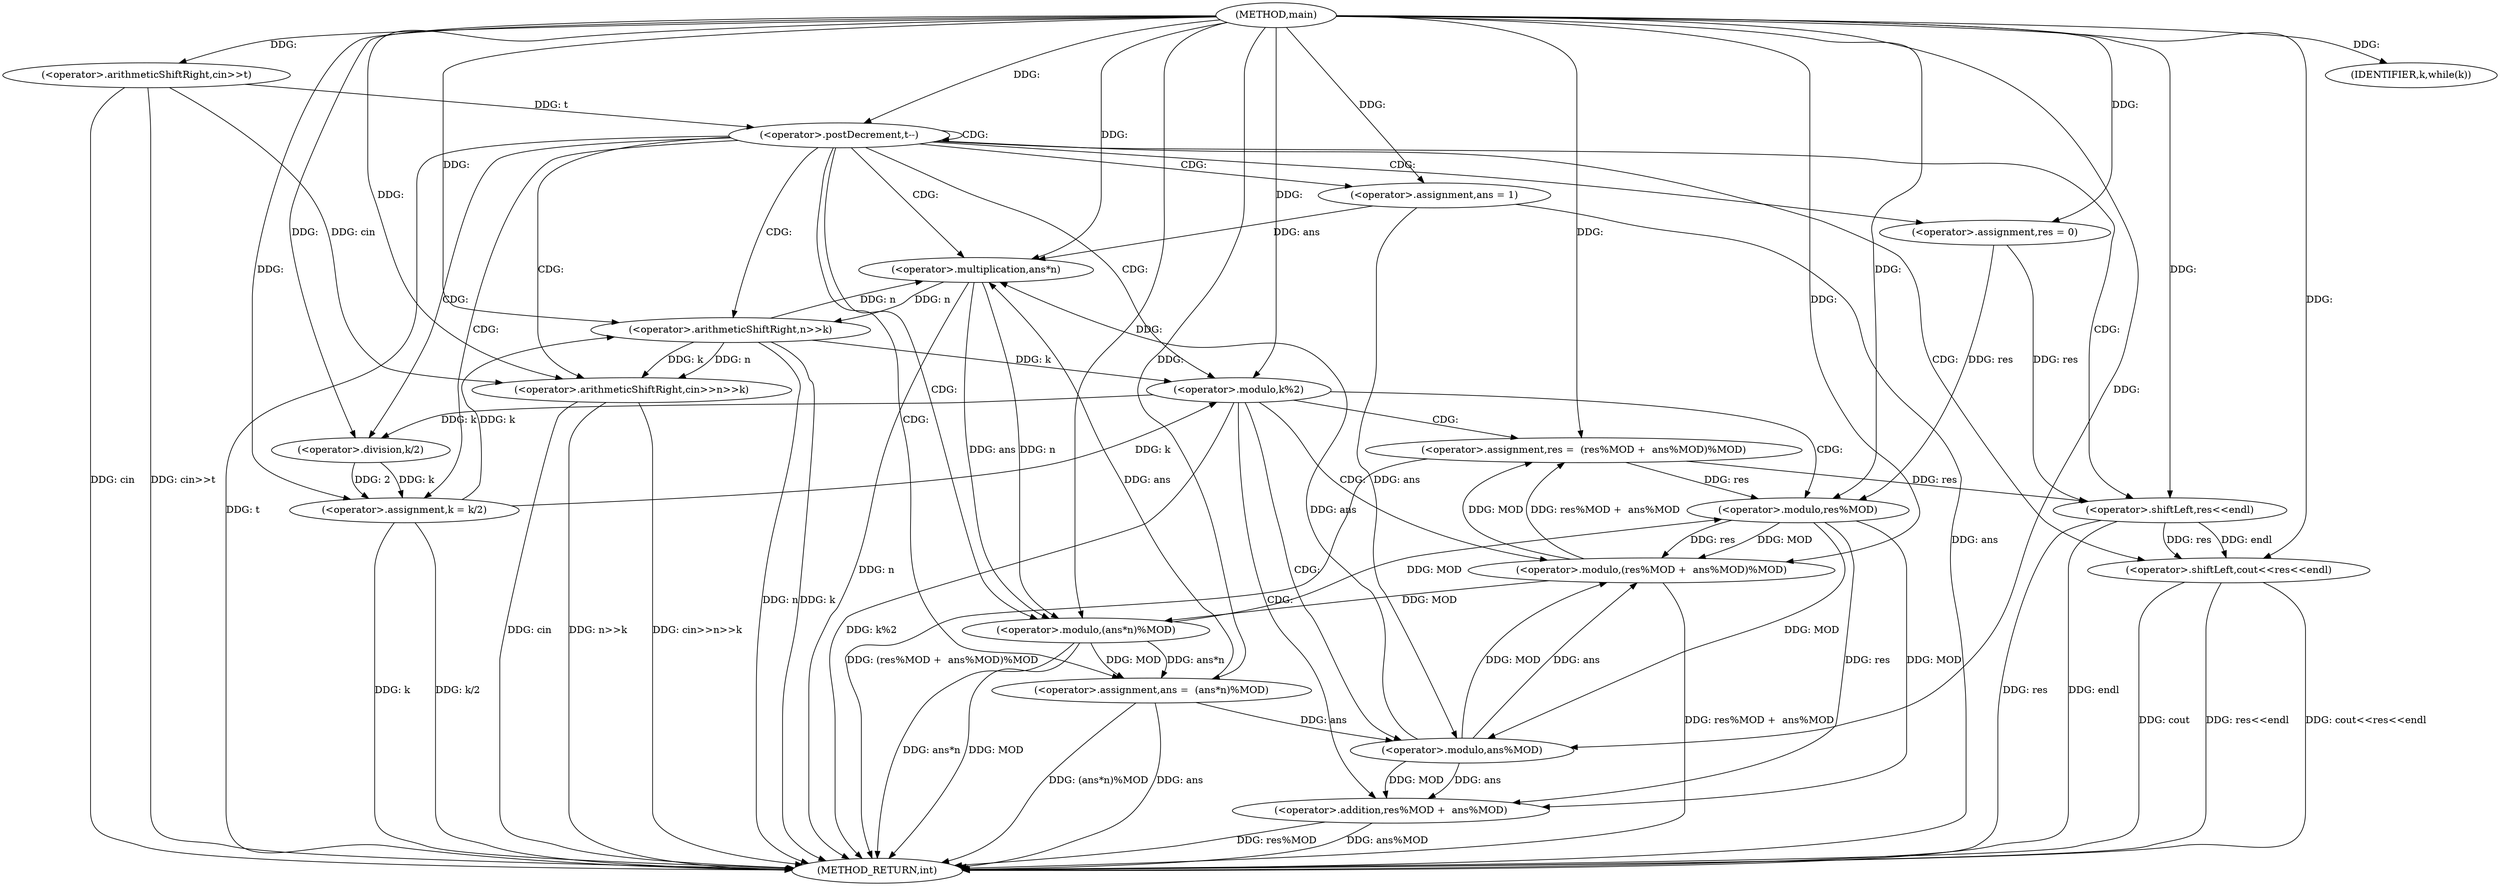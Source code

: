 digraph "main" {  
"1000101" [label = "(METHOD,main)" ]
"1000162" [label = "(METHOD_RETURN,int)" ]
"1000104" [label = "(<operator>.arithmeticShiftRight,cin>>t)" ]
"1000108" [label = "(<operator>.postDecrement,t--)" ]
"1000113" [label = "(<operator>.arithmeticShiftRight,cin>>n>>k)" ]
"1000119" [label = "(<operator>.assignment,ans = 1)" ]
"1000123" [label = "(<operator>.assignment,res = 0)" ]
"1000157" [label = "(<operator>.shiftLeft,cout<<res<<endl)" ]
"1000127" [label = "(IDENTIFIER,k,while(k))" ]
"1000115" [label = "(<operator>.arithmeticShiftRight,n>>k)" ]
"1000145" [label = "(<operator>.assignment,ans =  (ans*n)%MOD)" ]
"1000152" [label = "(<operator>.assignment,k = k/2)" ]
"1000159" [label = "(<operator>.shiftLeft,res<<endl)" ]
"1000130" [label = "(<operator>.modulo,k%2)" ]
"1000134" [label = "(<operator>.assignment,res =  (res%MOD +  ans%MOD)%MOD)" ]
"1000147" [label = "(<operator>.modulo,(ans*n)%MOD)" ]
"1000154" [label = "(<operator>.division,k/2)" ]
"1000148" [label = "(<operator>.multiplication,ans*n)" ]
"1000136" [label = "(<operator>.modulo,(res%MOD +  ans%MOD)%MOD)" ]
"1000137" [label = "(<operator>.addition,res%MOD +  ans%MOD)" ]
"1000138" [label = "(<operator>.modulo,res%MOD)" ]
"1000141" [label = "(<operator>.modulo,ans%MOD)" ]
  "1000104" -> "1000162"  [ label = "DDG: cin"] 
  "1000104" -> "1000162"  [ label = "DDG: cin>>t"] 
  "1000108" -> "1000162"  [ label = "DDG: t"] 
  "1000113" -> "1000162"  [ label = "DDG: cin"] 
  "1000115" -> "1000162"  [ label = "DDG: n"] 
  "1000115" -> "1000162"  [ label = "DDG: k"] 
  "1000113" -> "1000162"  [ label = "DDG: n>>k"] 
  "1000113" -> "1000162"  [ label = "DDG: cin>>n>>k"] 
  "1000119" -> "1000162"  [ label = "DDG: ans"] 
  "1000159" -> "1000162"  [ label = "DDG: res"] 
  "1000157" -> "1000162"  [ label = "DDG: res<<endl"] 
  "1000157" -> "1000162"  [ label = "DDG: cout<<res<<endl"] 
  "1000130" -> "1000162"  [ label = "DDG: k%2"] 
  "1000137" -> "1000162"  [ label = "DDG: res%MOD"] 
  "1000137" -> "1000162"  [ label = "DDG: ans%MOD"] 
  "1000136" -> "1000162"  [ label = "DDG: res%MOD +  ans%MOD"] 
  "1000134" -> "1000162"  [ label = "DDG: (res%MOD +  ans%MOD)%MOD"] 
  "1000145" -> "1000162"  [ label = "DDG: ans"] 
  "1000148" -> "1000162"  [ label = "DDG: n"] 
  "1000147" -> "1000162"  [ label = "DDG: ans*n"] 
  "1000147" -> "1000162"  [ label = "DDG: MOD"] 
  "1000145" -> "1000162"  [ label = "DDG: (ans*n)%MOD"] 
  "1000152" -> "1000162"  [ label = "DDG: k"] 
  "1000152" -> "1000162"  [ label = "DDG: k/2"] 
  "1000159" -> "1000162"  [ label = "DDG: endl"] 
  "1000157" -> "1000162"  [ label = "DDG: cout"] 
  "1000101" -> "1000104"  [ label = "DDG: "] 
  "1000104" -> "1000108"  [ label = "DDG: t"] 
  "1000101" -> "1000108"  [ label = "DDG: "] 
  "1000101" -> "1000119"  [ label = "DDG: "] 
  "1000101" -> "1000123"  [ label = "DDG: "] 
  "1000104" -> "1000113"  [ label = "DDG: cin"] 
  "1000101" -> "1000113"  [ label = "DDG: "] 
  "1000115" -> "1000113"  [ label = "DDG: k"] 
  "1000115" -> "1000113"  [ label = "DDG: n"] 
  "1000101" -> "1000127"  [ label = "DDG: "] 
  "1000101" -> "1000157"  [ label = "DDG: "] 
  "1000159" -> "1000157"  [ label = "DDG: endl"] 
  "1000159" -> "1000157"  [ label = "DDG: res"] 
  "1000148" -> "1000115"  [ label = "DDG: n"] 
  "1000101" -> "1000115"  [ label = "DDG: "] 
  "1000152" -> "1000115"  [ label = "DDG: k"] 
  "1000147" -> "1000145"  [ label = "DDG: ans*n"] 
  "1000147" -> "1000145"  [ label = "DDG: MOD"] 
  "1000154" -> "1000152"  [ label = "DDG: k"] 
  "1000154" -> "1000152"  [ label = "DDG: 2"] 
  "1000123" -> "1000159"  [ label = "DDG: res"] 
  "1000134" -> "1000159"  [ label = "DDG: res"] 
  "1000101" -> "1000159"  [ label = "DDG: "] 
  "1000101" -> "1000145"  [ label = "DDG: "] 
  "1000101" -> "1000152"  [ label = "DDG: "] 
  "1000115" -> "1000130"  [ label = "DDG: k"] 
  "1000152" -> "1000130"  [ label = "DDG: k"] 
  "1000101" -> "1000130"  [ label = "DDG: "] 
  "1000136" -> "1000134"  [ label = "DDG: res%MOD +  ans%MOD"] 
  "1000136" -> "1000134"  [ label = "DDG: MOD"] 
  "1000148" -> "1000147"  [ label = "DDG: n"] 
  "1000148" -> "1000147"  [ label = "DDG: ans"] 
  "1000136" -> "1000147"  [ label = "DDG: MOD"] 
  "1000101" -> "1000147"  [ label = "DDG: "] 
  "1000130" -> "1000154"  [ label = "DDG: k"] 
  "1000101" -> "1000154"  [ label = "DDG: "] 
  "1000101" -> "1000134"  [ label = "DDG: "] 
  "1000119" -> "1000148"  [ label = "DDG: ans"] 
  "1000141" -> "1000148"  [ label = "DDG: ans"] 
  "1000145" -> "1000148"  [ label = "DDG: ans"] 
  "1000101" -> "1000148"  [ label = "DDG: "] 
  "1000115" -> "1000148"  [ label = "DDG: n"] 
  "1000141" -> "1000136"  [ label = "DDG: ans"] 
  "1000141" -> "1000136"  [ label = "DDG: MOD"] 
  "1000138" -> "1000136"  [ label = "DDG: res"] 
  "1000138" -> "1000136"  [ label = "DDG: MOD"] 
  "1000101" -> "1000136"  [ label = "DDG: "] 
  "1000138" -> "1000137"  [ label = "DDG: res"] 
  "1000138" -> "1000137"  [ label = "DDG: MOD"] 
  "1000141" -> "1000137"  [ label = "DDG: ans"] 
  "1000141" -> "1000137"  [ label = "DDG: MOD"] 
  "1000123" -> "1000138"  [ label = "DDG: res"] 
  "1000134" -> "1000138"  [ label = "DDG: res"] 
  "1000101" -> "1000138"  [ label = "DDG: "] 
  "1000147" -> "1000138"  [ label = "DDG: MOD"] 
  "1000119" -> "1000141"  [ label = "DDG: ans"] 
  "1000145" -> "1000141"  [ label = "DDG: ans"] 
  "1000101" -> "1000141"  [ label = "DDG: "] 
  "1000138" -> "1000141"  [ label = "DDG: MOD"] 
  "1000108" -> "1000159"  [ label = "CDG: "] 
  "1000108" -> "1000113"  [ label = "CDG: "] 
  "1000108" -> "1000123"  [ label = "CDG: "] 
  "1000108" -> "1000108"  [ label = "CDG: "] 
  "1000108" -> "1000119"  [ label = "CDG: "] 
  "1000108" -> "1000115"  [ label = "CDG: "] 
  "1000108" -> "1000157"  [ label = "CDG: "] 
  "1000108" -> "1000154"  [ label = "CDG: "] 
  "1000108" -> "1000147"  [ label = "CDG: "] 
  "1000108" -> "1000145"  [ label = "CDG: "] 
  "1000108" -> "1000152"  [ label = "CDG: "] 
  "1000108" -> "1000130"  [ label = "CDG: "] 
  "1000108" -> "1000148"  [ label = "CDG: "] 
  "1000130" -> "1000137"  [ label = "CDG: "] 
  "1000130" -> "1000141"  [ label = "CDG: "] 
  "1000130" -> "1000136"  [ label = "CDG: "] 
  "1000130" -> "1000138"  [ label = "CDG: "] 
  "1000130" -> "1000134"  [ label = "CDG: "] 
}
